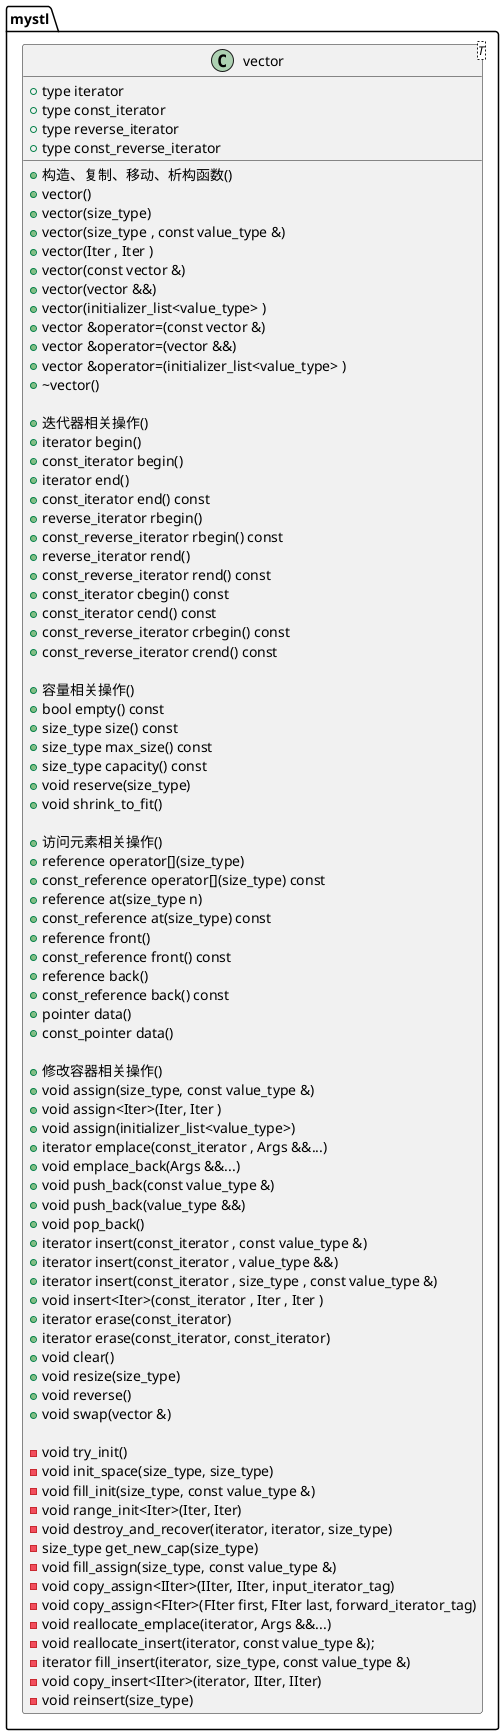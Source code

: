 @startuml
set namespaceSeparator ::

class mystl::vector <T> {
+ type iterator
+ type const_iterator
+ type reverse_iterator
+ type const_reverse_iterator

+ 构造、复制、移动、析构函数()
+ vector()
+ vector(size_type)
+ vector(size_type , const value_type &)
+ vector(Iter , Iter )
+ vector(const vector &)
+ vector(vector &&)
+ vector(initializer_list<value_type> )
+ vector &operator=(const vector &)
+ vector &operator=(vector &&)
+ vector &operator=(initializer_list<value_type> )
+ ~vector()

+ 迭代器相关操作()
+ iterator begin()
+ const_iterator begin()
+ iterator end()
+ const_iterator end() const
+ reverse_iterator rbegin()
+ const_reverse_iterator rbegin() const
+ reverse_iterator rend()
+ const_reverse_iterator rend() const
+ const_iterator cbegin() const
+ const_iterator cend() const
+ const_reverse_iterator crbegin() const
+ const_reverse_iterator crend() const 

+ 容量相关操作()
+ bool empty() const
+ size_type size() const
+ size_type max_size() const
+ size_type capacity() const
+ void reserve(size_type)
+ void shrink_to_fit()

+ 访问元素相关操作()
+ reference operator[](size_type)
+ const_reference operator[](size_type) const
+ reference at(size_type n)
+ const_reference at(size_type) const
+ reference front()
+ const_reference front() const
+ reference back()
+ const_reference back() const
+ pointer data()
+ const_pointer data()

+ 修改容器相关操作()
+ void assign(size_type, const value_type &)
+ void assign<Iter>(Iter, Iter )
+ void assign(initializer_list<value_type>)
+ iterator emplace(const_iterator , Args &&...)
+ void emplace_back(Args &&...)
+ void push_back(const value_type &)
+ void push_back(value_type &&)
+ void pop_back()
+ iterator insert(const_iterator , const value_type &)
+ iterator insert(const_iterator , value_type &&)
+ iterator insert(const_iterator , size_type , const value_type &)
+ void insert<Iter>(const_iterator , Iter , Iter )
+ iterator erase(const_iterator)
+ iterator erase(const_iterator, const_iterator)
+ void clear()
+ void resize(size_type)
+ void reverse()
+ void swap(vector &)

- void try_init()
- void init_space(size_type, size_type)
- void fill_init(size_type, const value_type &)
- void range_init<Iter>(Iter, Iter)
- void destroy_and_recover(iterator, iterator, size_type)
- size_type get_new_cap(size_type)
- void fill_assign(size_type, const value_type &)
- void copy_assign<IIter>(IIter, IIter, input_iterator_tag)
- void copy_assign<FIter>(FIter first, FIter last, forward_iterator_tag)
- void reallocate_emplace(iterator, Args &&...)
- void reallocate_insert(iterator, const value_type &);
- iterator fill_insert(iterator, size_type, const value_type &)
- void copy_insert<IIter>(iterator, IIter, IIter)
- void reinsert(size_type)
}

@enduml
